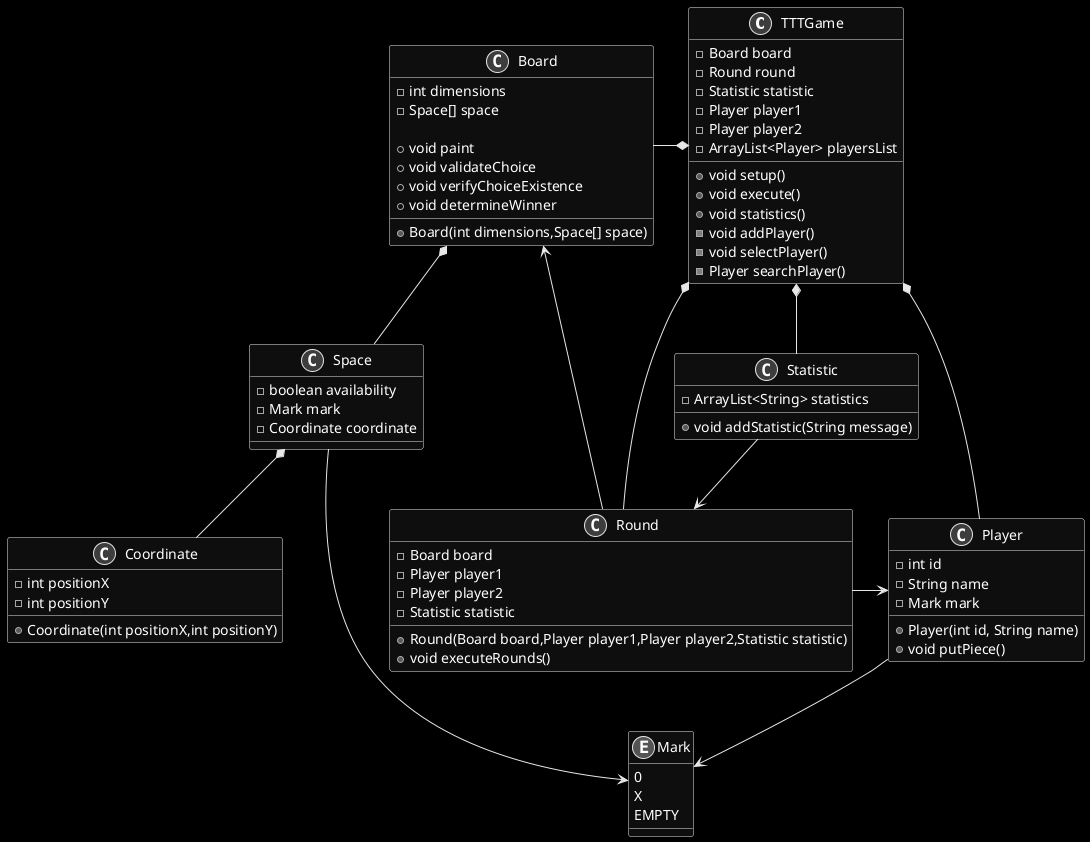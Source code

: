 @startuml ClassModel

skinparam monochrome reverse

class TTTGame{
    -Board board
    -Round round
    -Statistic statistic
    -Player player1
    -Player player2
    -ArrayList<Player> playersList

    +void setup()
    +void execute()
    +void statistics()
    -void addPlayer()
    -void selectPlayer()
    -Player searchPlayer()
}

class Board{
    -int dimensions
    -Space[] space

    +Board(int dimensions,Space[] space)
    +void paint
    +void validateChoice
    +void verifyChoiceExistence
    +void determineWinner
}

class Space{
    -boolean availability
    -Mark mark
    -Coordinate coordinate
}

class Coordinate{
    -int positionX
    -int positionY

    +Coordinate(int positionX,int positionY)
}

enum Mark{
    0
    X
    EMPTY
}

class Player{
    -int id
    -String name
    -Mark mark

    +Player(int id, String name)
    +void putPiece()
}

class Round{
    -Board board
    -Player player1
    -Player player2
    -Statistic statistic

    +Round(Board board,Player player1,Player player2,Statistic statistic)
    +void executeRounds()
}

class Statistic{
    -ArrayList<String> statistics

    +void addStatistic(String message)
}

TTTGame *-left- Board
TTTGame *-- Player
TTTGame *-- Round
TTTGame *-- Statistic

Board *-- Space

Space *-- Coordinate

Round -left-> Board
Round -right-> Player

Statistic --> Round

Player --> Mark
Space --> Mark

@enduml